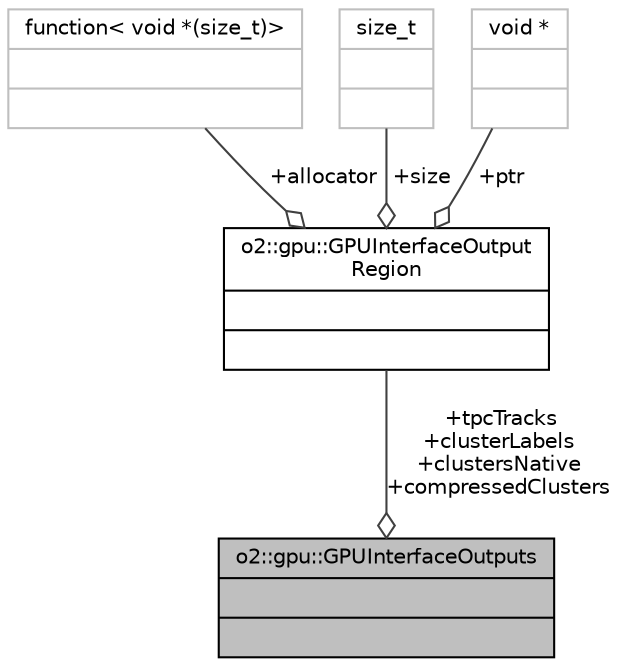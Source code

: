 digraph "o2::gpu::GPUInterfaceOutputs"
{
 // INTERACTIVE_SVG=YES
  bgcolor="transparent";
  edge [fontname="Helvetica",fontsize="10",labelfontname="Helvetica",labelfontsize="10"];
  node [fontname="Helvetica",fontsize="10",shape=record];
  Node1 [label="{o2::gpu::GPUInterfaceOutputs\n||}",height=0.2,width=0.4,color="black", fillcolor="grey75", style="filled", fontcolor="black"];
  Node2 -> Node1 [color="grey25",fontsize="10",style="solid",label=" +tpcTracks\n+clusterLabels\n+clustersNative\n+compressedClusters" ,arrowhead="odiamond",fontname="Helvetica"];
  Node2 [label="{o2::gpu::GPUInterfaceOutput\lRegion\n||}",height=0.2,width=0.4,color="black",URL="$db/d93/structo2_1_1gpu_1_1GPUInterfaceOutputRegion.html"];
  Node3 -> Node2 [color="grey25",fontsize="10",style="solid",label=" +allocator" ,arrowhead="odiamond",fontname="Helvetica"];
  Node3 [label="{function\< void *(size_t)\>\n||}",height=0.2,width=0.4,color="grey75"];
  Node4 -> Node2 [color="grey25",fontsize="10",style="solid",label=" +size" ,arrowhead="odiamond",fontname="Helvetica"];
  Node4 [label="{size_t\n||}",height=0.2,width=0.4,color="grey75"];
  Node5 -> Node2 [color="grey25",fontsize="10",style="solid",label=" +ptr" ,arrowhead="odiamond",fontname="Helvetica"];
  Node5 [label="{void *\n||}",height=0.2,width=0.4,color="grey75"];
}
